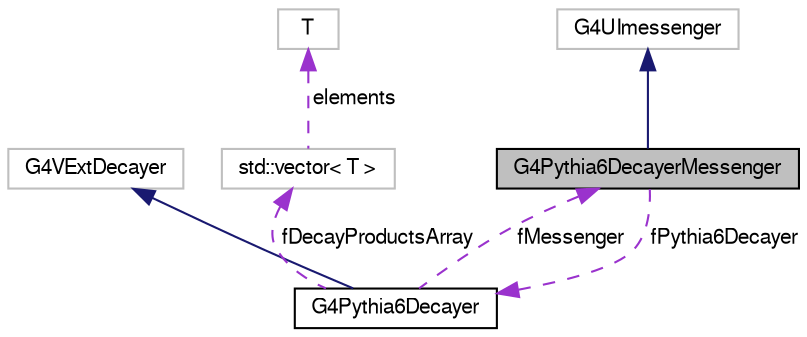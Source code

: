 digraph "G4Pythia6DecayerMessenger"
{
  bgcolor="transparent";
  edge [fontname="FreeSans",fontsize="10",labelfontname="FreeSans",labelfontsize="10"];
  node [fontname="FreeSans",fontsize="10",shape=record];
  Node1 [label="G4Pythia6DecayerMessenger",height=0.2,width=0.4,color="black", fillcolor="grey75", style="filled" fontcolor="black"];
  Node2 -> Node1 [dir="back",color="midnightblue",fontsize="10",style="solid",fontname="FreeSans"];
  Node2 [label="G4UImessenger",height=0.2,width=0.4,color="grey75"];
  Node3 -> Node1 [dir="back",color="darkorchid3",fontsize="10",style="dashed",label=" fPythia6Decayer" ,fontname="FreeSans"];
  Node3 [label="G4Pythia6Decayer",height=0.2,width=0.4,color="black",URL="$d8/d46/classG4Pythia6Decayer.html"];
  Node4 -> Node3 [dir="back",color="midnightblue",fontsize="10",style="solid",fontname="FreeSans"];
  Node4 [label="G4VExtDecayer",height=0.2,width=0.4,color="grey75"];
  Node1 -> Node3 [dir="back",color="darkorchid3",fontsize="10",style="dashed",label=" fMessenger" ,fontname="FreeSans"];
  Node5 -> Node3 [dir="back",color="darkorchid3",fontsize="10",style="dashed",label=" fDecayProductsArray" ,fontname="FreeSans"];
  Node5 [label="std::vector\< T \>",height=0.2,width=0.4,color="grey75",tooltip="STL class. "];
  Node6 -> Node5 [dir="back",color="darkorchid3",fontsize="10",style="dashed",label=" elements" ,fontname="FreeSans"];
  Node6 [label="T",height=0.2,width=0.4,color="grey75"];
}
